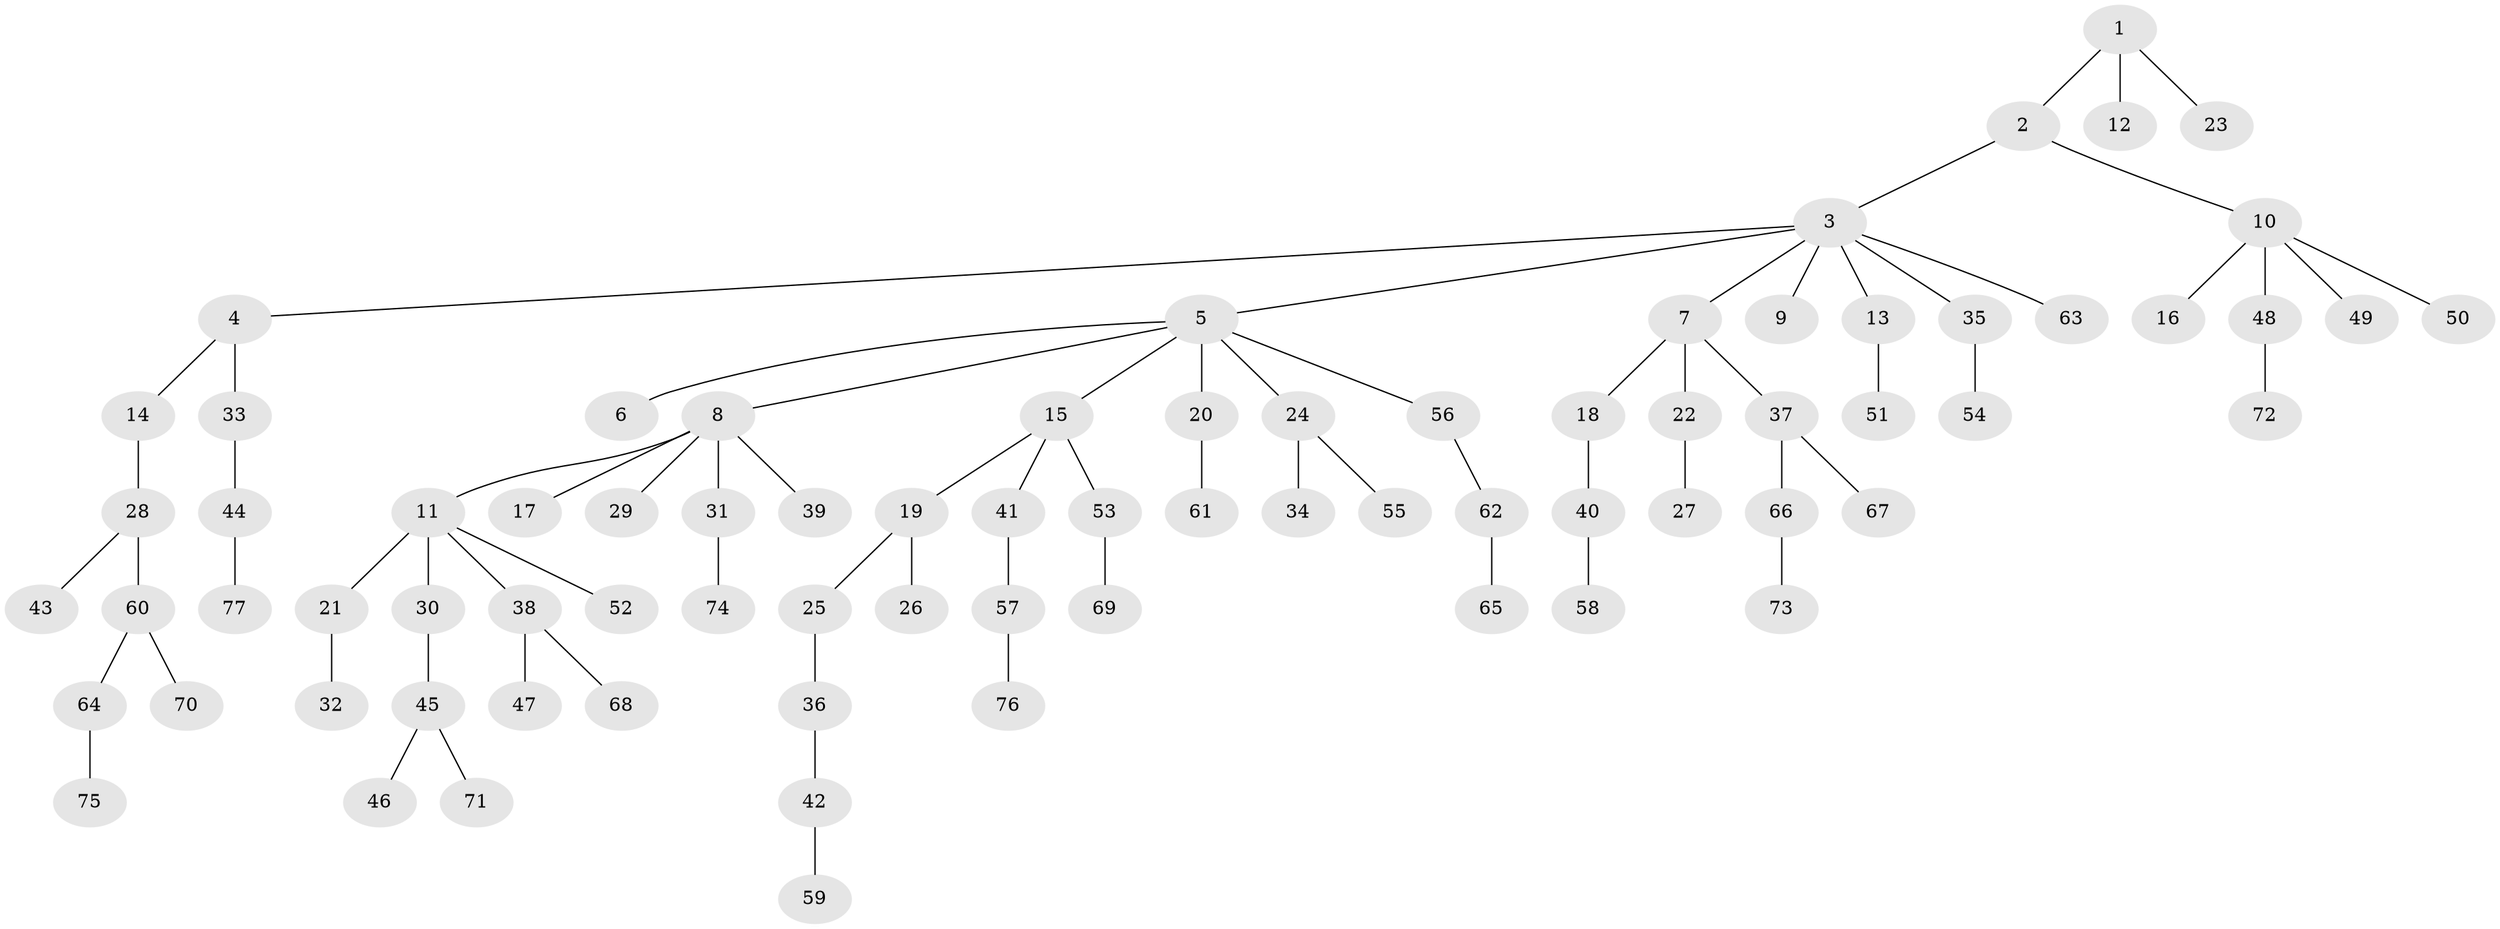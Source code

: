 // coarse degree distribution, {3: 0.20833333333333334, 1: 0.5, 2: 0.20833333333333334, 5: 0.041666666666666664, 4: 0.041666666666666664}
// Generated by graph-tools (version 1.1) at 2025/37/03/04/25 23:37:19]
// undirected, 77 vertices, 76 edges
graph export_dot {
  node [color=gray90,style=filled];
  1;
  2;
  3;
  4;
  5;
  6;
  7;
  8;
  9;
  10;
  11;
  12;
  13;
  14;
  15;
  16;
  17;
  18;
  19;
  20;
  21;
  22;
  23;
  24;
  25;
  26;
  27;
  28;
  29;
  30;
  31;
  32;
  33;
  34;
  35;
  36;
  37;
  38;
  39;
  40;
  41;
  42;
  43;
  44;
  45;
  46;
  47;
  48;
  49;
  50;
  51;
  52;
  53;
  54;
  55;
  56;
  57;
  58;
  59;
  60;
  61;
  62;
  63;
  64;
  65;
  66;
  67;
  68;
  69;
  70;
  71;
  72;
  73;
  74;
  75;
  76;
  77;
  1 -- 2;
  1 -- 12;
  1 -- 23;
  2 -- 3;
  2 -- 10;
  3 -- 4;
  3 -- 5;
  3 -- 7;
  3 -- 9;
  3 -- 13;
  3 -- 35;
  3 -- 63;
  4 -- 14;
  4 -- 33;
  5 -- 6;
  5 -- 8;
  5 -- 15;
  5 -- 20;
  5 -- 24;
  5 -- 56;
  7 -- 18;
  7 -- 22;
  7 -- 37;
  8 -- 11;
  8 -- 17;
  8 -- 29;
  8 -- 31;
  8 -- 39;
  10 -- 16;
  10 -- 48;
  10 -- 49;
  10 -- 50;
  11 -- 21;
  11 -- 30;
  11 -- 38;
  11 -- 52;
  13 -- 51;
  14 -- 28;
  15 -- 19;
  15 -- 41;
  15 -- 53;
  18 -- 40;
  19 -- 25;
  19 -- 26;
  20 -- 61;
  21 -- 32;
  22 -- 27;
  24 -- 34;
  24 -- 55;
  25 -- 36;
  28 -- 43;
  28 -- 60;
  30 -- 45;
  31 -- 74;
  33 -- 44;
  35 -- 54;
  36 -- 42;
  37 -- 66;
  37 -- 67;
  38 -- 47;
  38 -- 68;
  40 -- 58;
  41 -- 57;
  42 -- 59;
  44 -- 77;
  45 -- 46;
  45 -- 71;
  48 -- 72;
  53 -- 69;
  56 -- 62;
  57 -- 76;
  60 -- 64;
  60 -- 70;
  62 -- 65;
  64 -- 75;
  66 -- 73;
}
